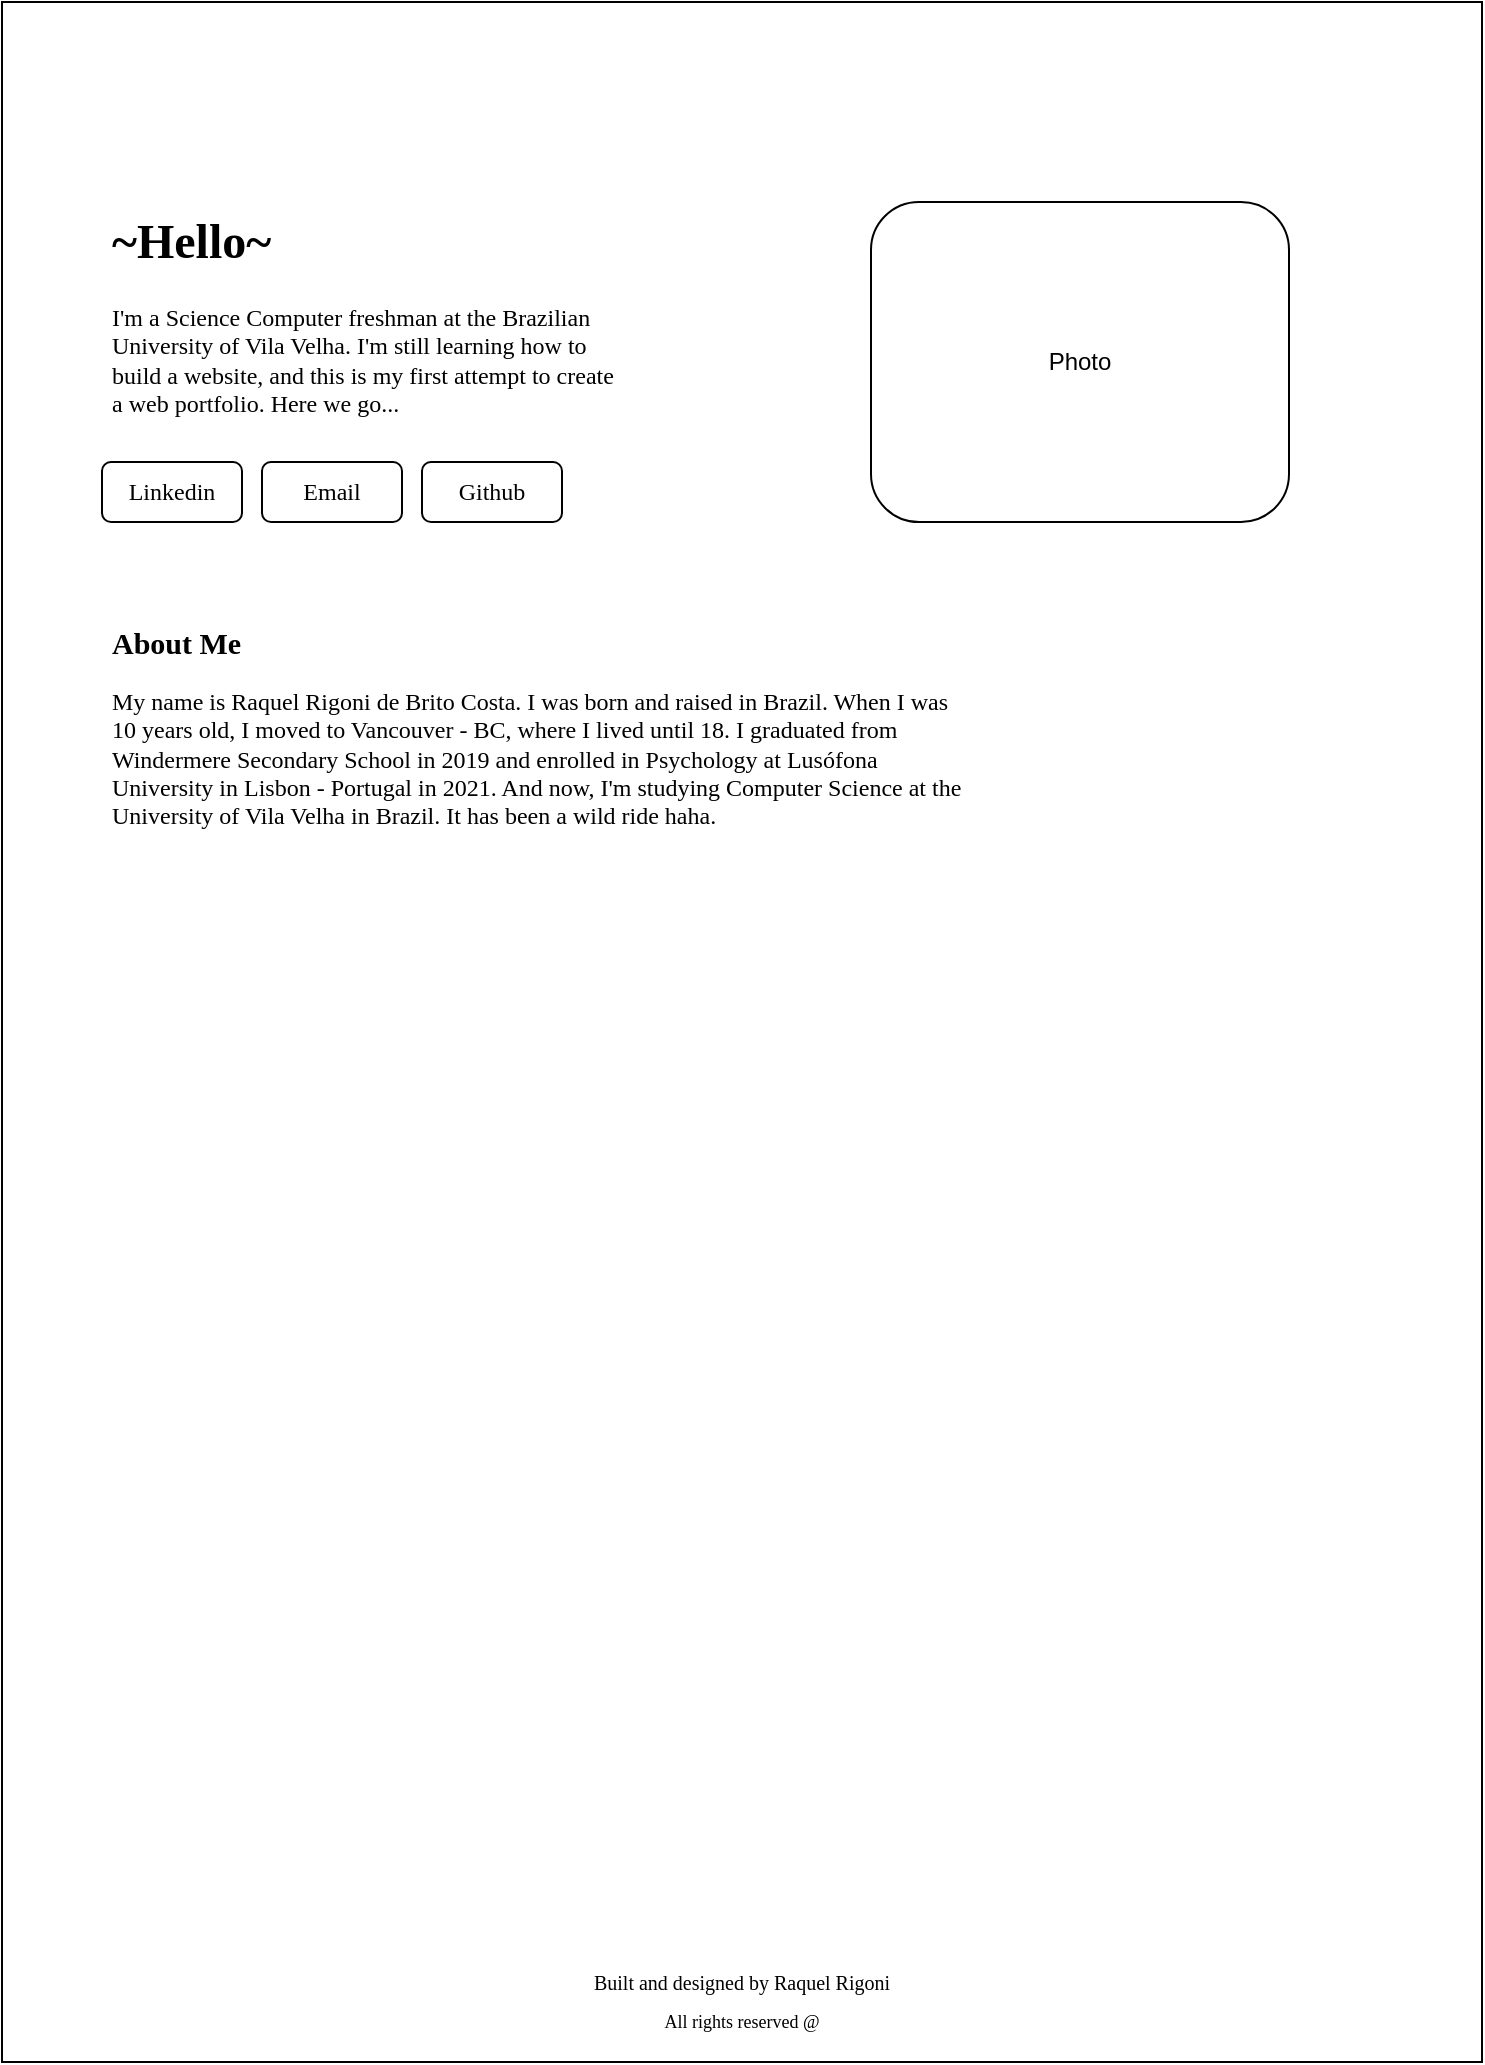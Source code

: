 <mxfile version="20.2.5" type="github">
  <diagram id="rgVs9-a1TTidHtFovz7s" name="Page-1">
    <mxGraphModel dx="1038" dy="619" grid="1" gridSize="10" guides="1" tooltips="1" connect="1" arrows="1" fold="1" page="1" pageScale="1" pageWidth="827" pageHeight="1169" background="none" math="0" shadow="0">
      <root>
        <mxCell id="0" />
        <mxCell id="1" parent="0" />
        <mxCell id="E7WEAgX6e2Pd9mRvreSS-2" value="" style="rounded=0;whiteSpace=wrap;html=1;labelBorderColor=none;fontColor=none;noLabel=1;" vertex="1" parent="1">
          <mxGeometry x="50" y="80" width="740" height="1030" as="geometry" />
        </mxCell>
        <mxCell id="E7WEAgX6e2Pd9mRvreSS-3" value="&lt;h1&gt;~Hello~&lt;/h1&gt;&lt;p&gt;&lt;span style=&quot;text-align: center;&quot;&gt;I&#39;m a Science Computer freshman at the Brazilian University of Vila Velha. I&#39;m still learning how to build a website, and this is my first attempt to create a web portfolio. Here we go...&lt;/span&gt;&lt;br&gt;&lt;/p&gt;" style="text;html=1;strokeColor=none;fillColor=none;spacing=5;spacingTop=-20;whiteSpace=wrap;overflow=hidden;rounded=0;fontFamily=Times New Roman;" vertex="1" parent="1">
          <mxGeometry x="100" y="180" width="260" height="140" as="geometry" />
        </mxCell>
        <mxCell id="E7WEAgX6e2Pd9mRvreSS-6" value="" style="rounded=1;whiteSpace=wrap;html=1;fontFamily=Times New Roman;" vertex="1" parent="1">
          <mxGeometry x="100" y="310" width="70" height="30" as="geometry" />
        </mxCell>
        <mxCell id="E7WEAgX6e2Pd9mRvreSS-7" value="" style="rounded=1;whiteSpace=wrap;html=1;fontFamily=Times New Roman;" vertex="1" parent="1">
          <mxGeometry x="180" y="310" width="70" height="30" as="geometry" />
        </mxCell>
        <mxCell id="E7WEAgX6e2Pd9mRvreSS-8" value="" style="rounded=1;whiteSpace=wrap;html=1;fontFamily=Times New Roman;" vertex="1" parent="1">
          <mxGeometry x="260" y="310" width="70" height="30" as="geometry" />
        </mxCell>
        <mxCell id="E7WEAgX6e2Pd9mRvreSS-9" value="Linkedin" style="text;html=1;strokeColor=none;fillColor=none;align=center;verticalAlign=middle;whiteSpace=wrap;rounded=0;fontFamily=Times New Roman;" vertex="1" parent="1">
          <mxGeometry x="105" y="310" width="60" height="30" as="geometry" />
        </mxCell>
        <mxCell id="E7WEAgX6e2Pd9mRvreSS-10" value="Email" style="text;html=1;strokeColor=none;fillColor=none;align=center;verticalAlign=middle;whiteSpace=wrap;rounded=0;fontFamily=Times New Roman;" vertex="1" parent="1">
          <mxGeometry x="185" y="310" width="60" height="30" as="geometry" />
        </mxCell>
        <mxCell id="E7WEAgX6e2Pd9mRvreSS-11" value="Github" style="text;html=1;strokeColor=none;fillColor=none;align=center;verticalAlign=middle;whiteSpace=wrap;rounded=0;fontFamily=Times New Roman;" vertex="1" parent="1">
          <mxGeometry x="265" y="310" width="60" height="30" as="geometry" />
        </mxCell>
        <mxCell id="E7WEAgX6e2Pd9mRvreSS-16" value="" style="rounded=1;whiteSpace=wrap;html=1;fontFamily=Times New Roman;strokeColor=default;" vertex="1" parent="1">
          <mxGeometry x="484.5" y="180" width="209" height="160" as="geometry" />
        </mxCell>
        <mxCell id="E7WEAgX6e2Pd9mRvreSS-5" value="Photo" style="text;html=1;strokeColor=none;fillColor=none;align=center;verticalAlign=middle;whiteSpace=wrap;rounded=0;" vertex="1" parent="1">
          <mxGeometry x="559" y="245" width="60" height="30" as="geometry" />
        </mxCell>
        <mxCell id="E7WEAgX6e2Pd9mRvreSS-17" value="Built and designed by Raquel Rigoni" style="text;html=1;strokeColor=none;fillColor=none;align=center;verticalAlign=middle;whiteSpace=wrap;rounded=0;fontFamily=Times New Roman;fontSize=10;" vertex="1" parent="1">
          <mxGeometry x="330" y="1060" width="180" height="20" as="geometry" />
        </mxCell>
        <mxCell id="E7WEAgX6e2Pd9mRvreSS-18" value="All rights reserved @" style="text;html=1;strokeColor=none;fillColor=none;align=center;verticalAlign=middle;whiteSpace=wrap;rounded=0;fontFamily=Times New Roman;fontSize=9;" vertex="1" parent="1">
          <mxGeometry x="365" y="1080" width="110" height="20" as="geometry" />
        </mxCell>
        <mxCell id="E7WEAgX6e2Pd9mRvreSS-20" value="&lt;h2&gt;About Me&lt;/h2&gt;&lt;p&gt;&lt;span style=&quot;font-size: 12px;&quot;&gt;My name is Raquel Rigoni de Brito Costa. I was born and raised in Brazil. When I was 10 years old, I moved to Vancouver - BC, where I lived until 18. I graduated from Windermere Secondary School in 2019 and enrolled in Psychology at Lusófona University in Lisbon - Portugal in 2021. And now, I&#39;m studying Computer Science at the University of Vila Velha in Brazil. It has been a wild ride haha.&amp;nbsp;&lt;/span&gt;&lt;br&gt;&lt;/p&gt;" style="text;html=1;strokeColor=none;fillColor=none;spacing=5;spacingTop=-20;whiteSpace=wrap;overflow=hidden;rounded=0;labelBorderColor=none;fontFamily=Times New Roman;fontSize=10;fontColor=none;" vertex="1" parent="1">
          <mxGeometry x="100" y="390" width="440" height="120" as="geometry" />
        </mxCell>
      </root>
    </mxGraphModel>
  </diagram>
</mxfile>
